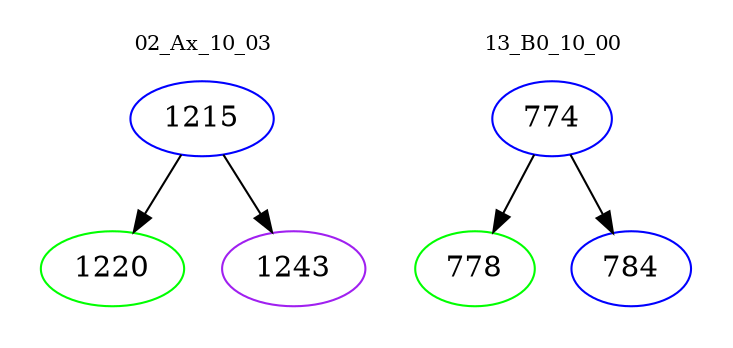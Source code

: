digraph{
subgraph cluster_0 {
color = white
label = "02_Ax_10_03";
fontsize=10;
T0_1215 [label="1215", color="blue"]
T0_1215 -> T0_1220 [color="black"]
T0_1220 [label="1220", color="green"]
T0_1215 -> T0_1243 [color="black"]
T0_1243 [label="1243", color="purple"]
}
subgraph cluster_1 {
color = white
label = "13_B0_10_00";
fontsize=10;
T1_774 [label="774", color="blue"]
T1_774 -> T1_778 [color="black"]
T1_778 [label="778", color="green"]
T1_774 -> T1_784 [color="black"]
T1_784 [label="784", color="blue"]
}
}
